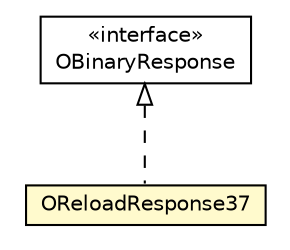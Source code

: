 #!/usr/local/bin/dot
#
# Class diagram 
# Generated by UMLGraph version R5_6-24-gf6e263 (http://www.umlgraph.org/)
#

digraph G {
	edge [fontname="Helvetica",fontsize=10,labelfontname="Helvetica",labelfontsize=10];
	node [fontname="Helvetica",fontsize=10,shape=plaintext];
	nodesep=0.25;
	ranksep=0.5;
	// com.orientechnologies.orient.client.remote.OBinaryResponse
	c5497987 [label=<<table title="com.orientechnologies.orient.client.remote.OBinaryResponse" border="0" cellborder="1" cellspacing="0" cellpadding="2" port="p" href="../OBinaryResponse.html">
		<tr><td><table border="0" cellspacing="0" cellpadding="1">
<tr><td align="center" balign="center"> &#171;interface&#187; </td></tr>
<tr><td align="center" balign="center"> OBinaryResponse </td></tr>
		</table></td></tr>
		</table>>, URL="../OBinaryResponse.html", fontname="Helvetica", fontcolor="black", fontsize=10.0];
	// com.orientechnologies.orient.client.remote.message.OReloadResponse37
	c5498098 [label=<<table title="com.orientechnologies.orient.client.remote.message.OReloadResponse37" border="0" cellborder="1" cellspacing="0" cellpadding="2" port="p" bgcolor="lemonChiffon" href="./OReloadResponse37.html">
		<tr><td><table border="0" cellspacing="0" cellpadding="1">
<tr><td align="center" balign="center"> OReloadResponse37 </td></tr>
		</table></td></tr>
		</table>>, URL="./OReloadResponse37.html", fontname="Helvetica", fontcolor="black", fontsize=10.0];
	//com.orientechnologies.orient.client.remote.message.OReloadResponse37 implements com.orientechnologies.orient.client.remote.OBinaryResponse
	c5497987:p -> c5498098:p [dir=back,arrowtail=empty,style=dashed];
}

